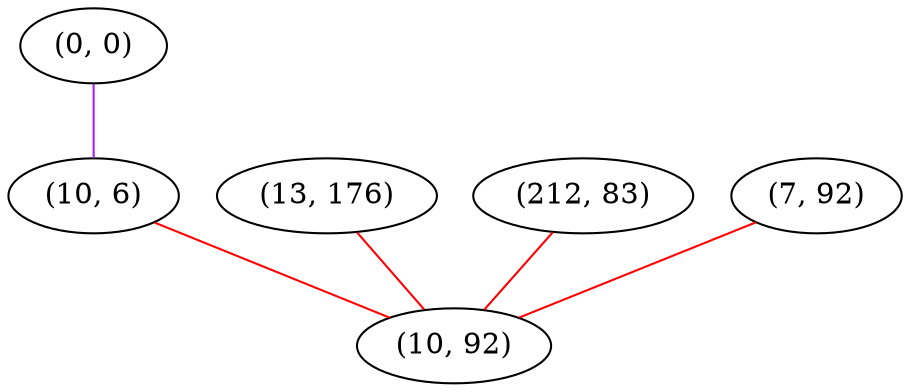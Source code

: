 graph "" {
"(0, 0)";
"(10, 6)";
"(13, 176)";
"(212, 83)";
"(7, 92)";
"(10, 92)";
"(0, 0)" -- "(10, 6)"  [color=purple, key=0, weight=4];
"(10, 6)" -- "(10, 92)"  [color=red, key=0, weight=1];
"(13, 176)" -- "(10, 92)"  [color=red, key=0, weight=1];
"(212, 83)" -- "(10, 92)"  [color=red, key=0, weight=1];
"(7, 92)" -- "(10, 92)"  [color=red, key=0, weight=1];
}
